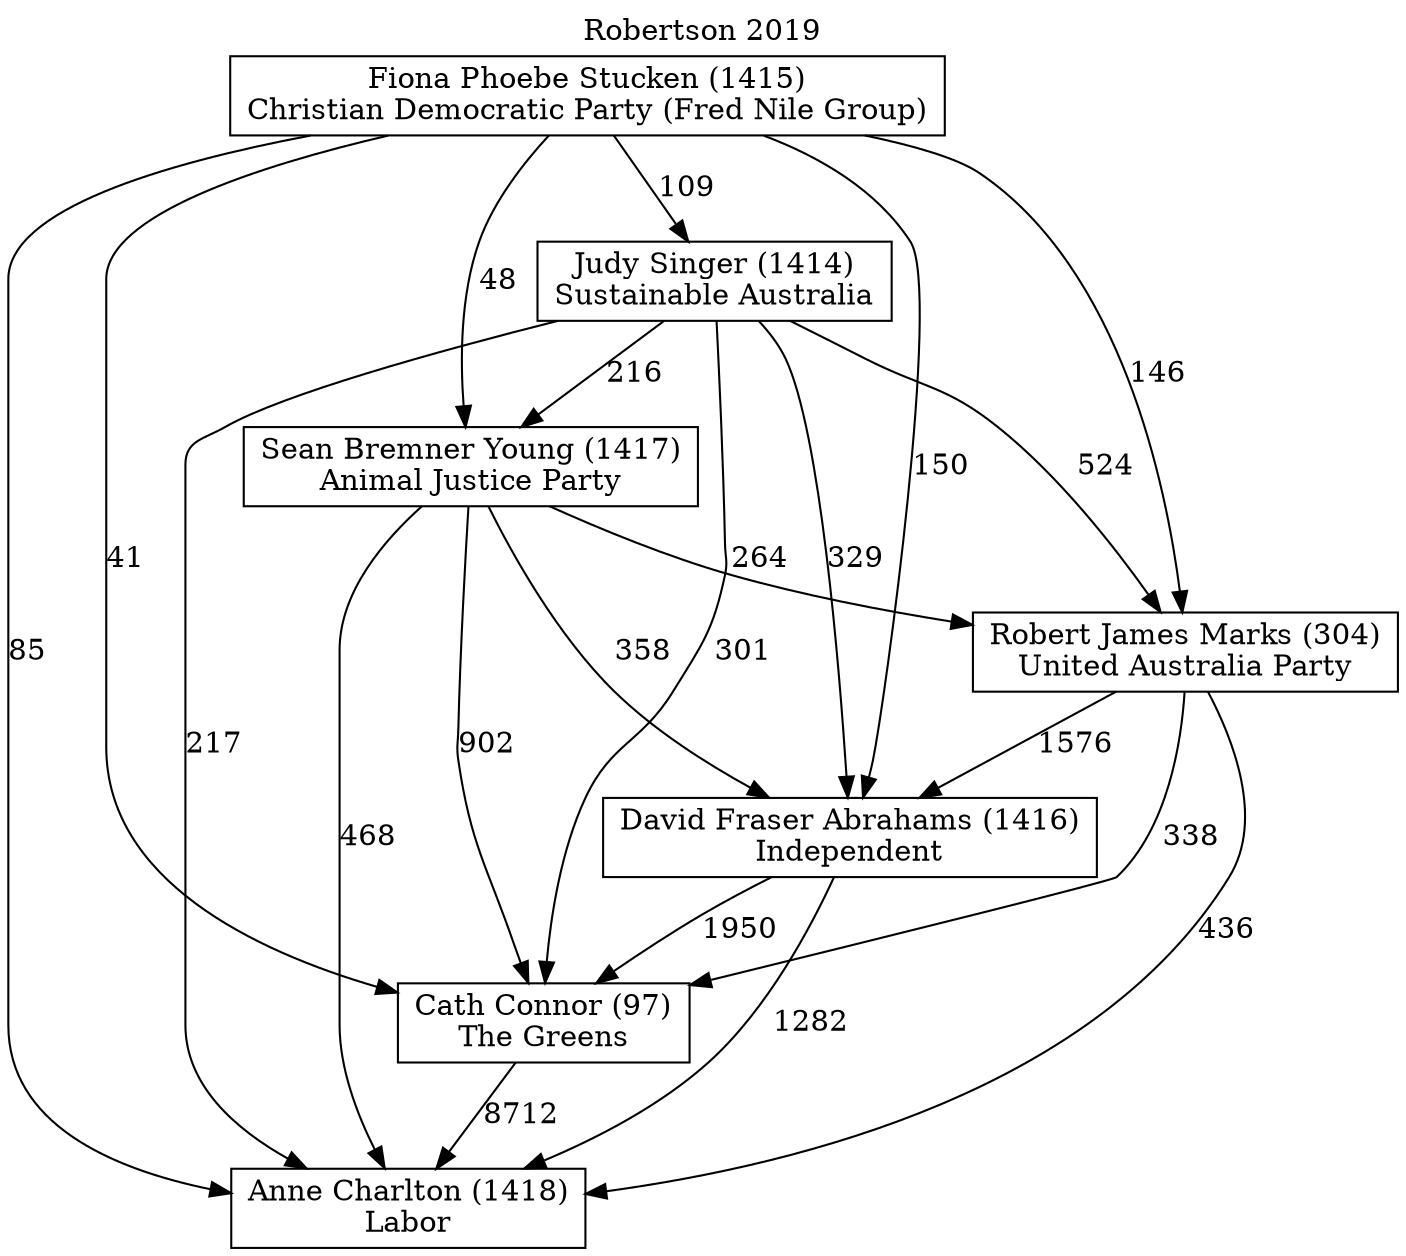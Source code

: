 // House preference flow
digraph "Anne Charlton (1418)_Robertson_2019" {
	graph [label="Robertson 2019" labelloc=t mclimit=10]
	node [shape=box]
	"Anne Charlton (1418)" [label="Anne Charlton (1418)
Labor"]
	"Cath Connor (97)" [label="Cath Connor (97)
The Greens"]
	"David Fraser Abrahams (1416)" [label="David Fraser Abrahams (1416)
Independent"]
	"Robert James Marks (304)" [label="Robert James Marks (304)
United Australia Party"]
	"Sean Bremner Young (1417)" [label="Sean Bremner Young (1417)
Animal Justice Party"]
	"Judy Singer (1414)" [label="Judy Singer (1414)
Sustainable Australia"]
	"Fiona Phoebe Stucken (1415)" [label="Fiona Phoebe Stucken (1415)
Christian Democratic Party (Fred Nile Group)"]
	"Cath Connor (97)" -> "Anne Charlton (1418)" [label=8712]
	"David Fraser Abrahams (1416)" -> "Cath Connor (97)" [label=1950]
	"Robert James Marks (304)" -> "David Fraser Abrahams (1416)" [label=1576]
	"Sean Bremner Young (1417)" -> "Robert James Marks (304)" [label=264]
	"Judy Singer (1414)" -> "Sean Bremner Young (1417)" [label=216]
	"Fiona Phoebe Stucken (1415)" -> "Judy Singer (1414)" [label=109]
	"David Fraser Abrahams (1416)" -> "Anne Charlton (1418)" [label=1282]
	"Robert James Marks (304)" -> "Anne Charlton (1418)" [label=436]
	"Sean Bremner Young (1417)" -> "Anne Charlton (1418)" [label=468]
	"Judy Singer (1414)" -> "Anne Charlton (1418)" [label=217]
	"Fiona Phoebe Stucken (1415)" -> "Anne Charlton (1418)" [label=85]
	"Fiona Phoebe Stucken (1415)" -> "Sean Bremner Young (1417)" [label=48]
	"Judy Singer (1414)" -> "Robert James Marks (304)" [label=524]
	"Fiona Phoebe Stucken (1415)" -> "Robert James Marks (304)" [label=146]
	"Sean Bremner Young (1417)" -> "David Fraser Abrahams (1416)" [label=358]
	"Judy Singer (1414)" -> "David Fraser Abrahams (1416)" [label=329]
	"Fiona Phoebe Stucken (1415)" -> "David Fraser Abrahams (1416)" [label=150]
	"Robert James Marks (304)" -> "Cath Connor (97)" [label=338]
	"Sean Bremner Young (1417)" -> "Cath Connor (97)" [label=902]
	"Judy Singer (1414)" -> "Cath Connor (97)" [label=301]
	"Fiona Phoebe Stucken (1415)" -> "Cath Connor (97)" [label=41]
}
